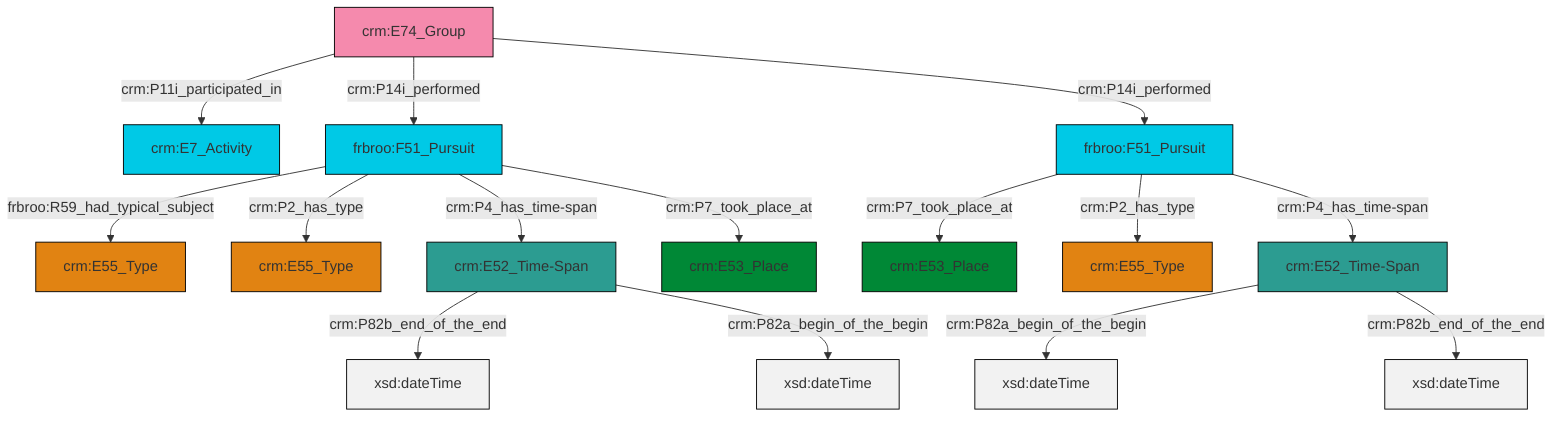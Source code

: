 graph TD
classDef Literal fill:#f2f2f2,stroke:#000000;
classDef CRM_Entity fill:#FFFFFF,stroke:#000000;
classDef Temporal_Entity fill:#00C9E6, stroke:#000000;
classDef Type fill:#E18312, stroke:#000000;
classDef Time-Span fill:#2C9C91, stroke:#000000;
classDef Appellation fill:#FFEB7F, stroke:#000000;
classDef Place fill:#008836, stroke:#000000;
classDef Persistent_Item fill:#B266B2, stroke:#000000;
classDef Conceptual_Object fill:#FFD700, stroke:#000000;
classDef Physical_Thing fill:#D2B48C, stroke:#000000;
classDef Actor fill:#f58aad, stroke:#000000;
classDef PC_Classes fill:#4ce600, stroke:#000000;
classDef Multi fill:#cccccc,stroke:#000000;

0["crm:E74_Group"]:::Actor -->|crm:P11i_participated_in| 1["crm:E7_Activity"]:::Temporal_Entity
2["crm:E52_Time-Span"]:::Time-Span -->|crm:P82a_begin_of_the_begin| 3[xsd:dateTime]:::Literal
4["crm:E52_Time-Span"]:::Time-Span -->|crm:P82b_end_of_the_end| 5[xsd:dateTime]:::Literal
6["frbroo:F51_Pursuit"]:::Temporal_Entity -->|crm:P7_took_place_at| 7["crm:E53_Place"]:::Place
11["frbroo:F51_Pursuit"]:::Temporal_Entity -->|frbroo:R59_had_typical_subject| 12["crm:E55_Type"]:::Type
0["crm:E74_Group"]:::Actor -->|crm:P14i_performed| 11["frbroo:F51_Pursuit"]:::Temporal_Entity
4["crm:E52_Time-Span"]:::Time-Span -->|crm:P82a_begin_of_the_begin| 15[xsd:dateTime]:::Literal
0["crm:E74_Group"]:::Actor -->|crm:P14i_performed| 6["frbroo:F51_Pursuit"]:::Temporal_Entity
2["crm:E52_Time-Span"]:::Time-Span -->|crm:P82b_end_of_the_end| 19[xsd:dateTime]:::Literal
11["frbroo:F51_Pursuit"]:::Temporal_Entity -->|crm:P2_has_type| 8["crm:E55_Type"]:::Type
11["frbroo:F51_Pursuit"]:::Temporal_Entity -->|crm:P4_has_time-span| 4["crm:E52_Time-Span"]:::Time-Span
6["frbroo:F51_Pursuit"]:::Temporal_Entity -->|crm:P2_has_type| 13["crm:E55_Type"]:::Type
11["frbroo:F51_Pursuit"]:::Temporal_Entity -->|crm:P7_took_place_at| 16["crm:E53_Place"]:::Place
6["frbroo:F51_Pursuit"]:::Temporal_Entity -->|crm:P4_has_time-span| 2["crm:E52_Time-Span"]:::Time-Span
